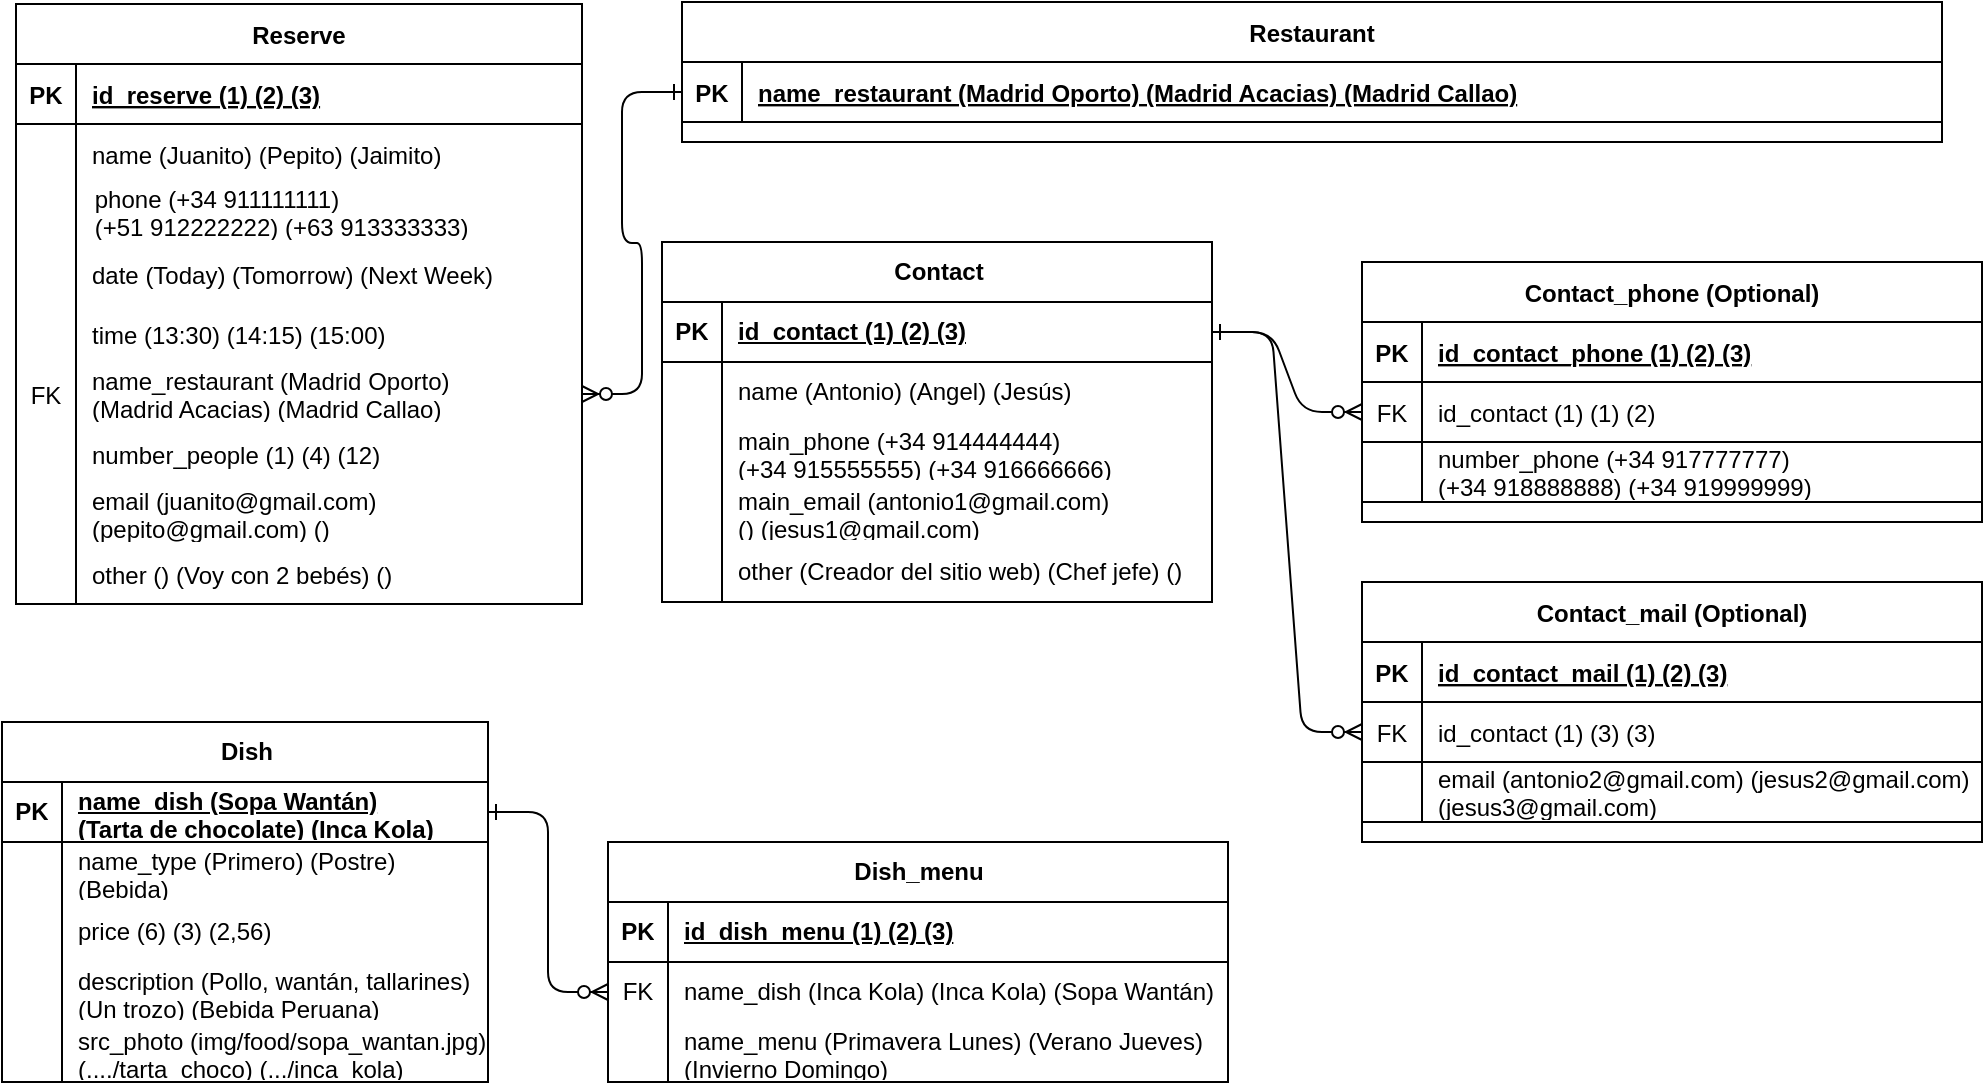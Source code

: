 <mxfile version="21.1.2" type="device">
  <diagram id="R2lEEEUBdFMjLlhIrx00" name="Page-1">
    <mxGraphModel dx="794" dy="492" grid="1" gridSize="10" guides="1" tooltips="1" connect="1" arrows="1" fold="1" page="1" pageScale="1" pageWidth="850" pageHeight="1100" math="0" shadow="0" extFonts="Permanent Marker^https://fonts.googleapis.com/css?family=Permanent+Marker">
      <root>
        <mxCell id="0" />
        <mxCell id="1" parent="0" />
        <mxCell id="C-vyLk0tnHw3VtMMgP7b-2" value="Restaurant" style="shape=table;startSize=30;container=1;collapsible=1;childLayout=tableLayout;fixedRows=1;rowLines=0;fontStyle=1;align=center;resizeLast=1;" parent="1" vertex="1">
          <mxGeometry x="450" y="120" width="630" height="70" as="geometry" />
        </mxCell>
        <mxCell id="C-vyLk0tnHw3VtMMgP7b-3" value="" style="shape=partialRectangle;collapsible=0;dropTarget=0;pointerEvents=0;fillColor=none;points=[[0,0.5],[1,0.5]];portConstraint=eastwest;top=0;left=0;right=0;bottom=1;" parent="C-vyLk0tnHw3VtMMgP7b-2" vertex="1">
          <mxGeometry y="30" width="630" height="30" as="geometry" />
        </mxCell>
        <mxCell id="C-vyLk0tnHw3VtMMgP7b-4" value="PK" style="shape=partialRectangle;overflow=hidden;connectable=0;fillColor=none;top=0;left=0;bottom=0;right=0;fontStyle=1;" parent="C-vyLk0tnHw3VtMMgP7b-3" vertex="1">
          <mxGeometry width="30" height="30" as="geometry">
            <mxRectangle width="30" height="30" as="alternateBounds" />
          </mxGeometry>
        </mxCell>
        <mxCell id="C-vyLk0tnHw3VtMMgP7b-5" value="name_restaurant (Madrid Oporto) (Madrid Acacias) (Madrid Callao)" style="shape=partialRectangle;overflow=hidden;connectable=0;fillColor=none;top=0;left=0;bottom=0;right=0;align=left;spacingLeft=6;fontStyle=5;" parent="C-vyLk0tnHw3VtMMgP7b-3" vertex="1">
          <mxGeometry x="30" width="600" height="30" as="geometry">
            <mxRectangle width="600" height="30" as="alternateBounds" />
          </mxGeometry>
        </mxCell>
        <mxCell id="C-vyLk0tnHw3VtMMgP7b-23" value="Reserve" style="shape=table;startSize=30;container=1;collapsible=1;childLayout=tableLayout;fixedRows=1;rowLines=0;fontStyle=1;align=center;resizeLast=1;" parent="1" vertex="1">
          <mxGeometry x="117" y="121" width="283" height="300" as="geometry">
            <mxRectangle x="120" y="120" width="100" height="30" as="alternateBounds" />
          </mxGeometry>
        </mxCell>
        <mxCell id="C-vyLk0tnHw3VtMMgP7b-24" value="" style="shape=partialRectangle;collapsible=0;dropTarget=0;pointerEvents=0;fillColor=none;points=[[0,0.5],[1,0.5]];portConstraint=eastwest;top=0;left=0;right=0;bottom=1;" parent="C-vyLk0tnHw3VtMMgP7b-23" vertex="1">
          <mxGeometry y="30" width="283" height="30" as="geometry" />
        </mxCell>
        <mxCell id="C-vyLk0tnHw3VtMMgP7b-25" value="PK" style="shape=partialRectangle;overflow=hidden;connectable=0;fillColor=none;top=0;left=0;bottom=0;right=0;fontStyle=1;" parent="C-vyLk0tnHw3VtMMgP7b-24" vertex="1">
          <mxGeometry width="30" height="30" as="geometry">
            <mxRectangle width="30" height="30" as="alternateBounds" />
          </mxGeometry>
        </mxCell>
        <mxCell id="C-vyLk0tnHw3VtMMgP7b-26" value="id_reserve (1) (2) (3)" style="shape=partialRectangle;overflow=hidden;connectable=0;fillColor=none;top=0;left=0;bottom=0;right=0;align=left;spacingLeft=6;fontStyle=5;" parent="C-vyLk0tnHw3VtMMgP7b-24" vertex="1">
          <mxGeometry x="30" width="253" height="30" as="geometry">
            <mxRectangle width="253" height="30" as="alternateBounds" />
          </mxGeometry>
        </mxCell>
        <mxCell id="C-vyLk0tnHw3VtMMgP7b-27" value="" style="shape=partialRectangle;collapsible=0;dropTarget=0;pointerEvents=0;fillColor=none;points=[[0,0.5],[1,0.5]];portConstraint=eastwest;top=0;left=0;right=0;bottom=0;" parent="C-vyLk0tnHw3VtMMgP7b-23" vertex="1">
          <mxGeometry y="60" width="283" height="30" as="geometry" />
        </mxCell>
        <mxCell id="C-vyLk0tnHw3VtMMgP7b-28" value="" style="shape=partialRectangle;overflow=hidden;connectable=0;fillColor=none;top=0;left=0;bottom=0;right=0;" parent="C-vyLk0tnHw3VtMMgP7b-27" vertex="1">
          <mxGeometry width="30" height="30" as="geometry">
            <mxRectangle width="30" height="30" as="alternateBounds" />
          </mxGeometry>
        </mxCell>
        <mxCell id="C-vyLk0tnHw3VtMMgP7b-29" value="name (Juanito) (Pepito) (Jaimito)" style="shape=partialRectangle;overflow=hidden;connectable=0;fillColor=none;top=0;left=0;bottom=0;right=0;align=left;spacingLeft=6;" parent="C-vyLk0tnHw3VtMMgP7b-27" vertex="1">
          <mxGeometry x="30" width="253" height="30" as="geometry">
            <mxRectangle width="253" height="30" as="alternateBounds" />
          </mxGeometry>
        </mxCell>
        <mxCell id="7zgw28ENC4aDNDQbxI-Y-26" style="shape=partialRectangle;collapsible=0;dropTarget=0;pointerEvents=0;fillColor=none;points=[[0,0.5],[1,0.5]];portConstraint=eastwest;top=0;left=0;right=0;bottom=0;" parent="C-vyLk0tnHw3VtMMgP7b-23" vertex="1">
          <mxGeometry y="90" width="283" height="30" as="geometry" />
        </mxCell>
        <mxCell id="7zgw28ENC4aDNDQbxI-Y-27" style="shape=partialRectangle;overflow=hidden;connectable=0;fillColor=none;top=0;left=0;bottom=0;right=0;" parent="7zgw28ENC4aDNDQbxI-Y-26" vertex="1">
          <mxGeometry width="30" height="30" as="geometry">
            <mxRectangle width="30" height="30" as="alternateBounds" />
          </mxGeometry>
        </mxCell>
        <mxCell id="7zgw28ENC4aDNDQbxI-Y-28" style="shape=partialRectangle;overflow=hidden;connectable=0;fillColor=none;top=0;left=0;bottom=0;right=0;align=left;spacingLeft=6;" parent="7zgw28ENC4aDNDQbxI-Y-26" vertex="1">
          <mxGeometry x="30" width="253" height="30" as="geometry">
            <mxRectangle width="253" height="30" as="alternateBounds" />
          </mxGeometry>
        </mxCell>
        <mxCell id="7zgw28ENC4aDNDQbxI-Y-29" style="shape=partialRectangle;collapsible=0;dropTarget=0;pointerEvents=0;fillColor=none;points=[[0,0.5],[1,0.5]];portConstraint=eastwest;top=0;left=0;right=0;bottom=0;" parent="C-vyLk0tnHw3VtMMgP7b-23" vertex="1">
          <mxGeometry y="120" width="283" height="30" as="geometry" />
        </mxCell>
        <mxCell id="7zgw28ENC4aDNDQbxI-Y-30" style="shape=partialRectangle;overflow=hidden;connectable=0;fillColor=none;top=0;left=0;bottom=0;right=0;" parent="7zgw28ENC4aDNDQbxI-Y-29" vertex="1">
          <mxGeometry width="30" height="30" as="geometry">
            <mxRectangle width="30" height="30" as="alternateBounds" />
          </mxGeometry>
        </mxCell>
        <mxCell id="7zgw28ENC4aDNDQbxI-Y-31" value="date (Today) (Tomorrow) (Next Week)" style="shape=partialRectangle;overflow=hidden;connectable=0;fillColor=none;top=0;left=0;bottom=0;right=0;align=left;spacingLeft=6;" parent="7zgw28ENC4aDNDQbxI-Y-29" vertex="1">
          <mxGeometry x="30" width="253" height="30" as="geometry">
            <mxRectangle width="253" height="30" as="alternateBounds" />
          </mxGeometry>
        </mxCell>
        <mxCell id="7zgw28ENC4aDNDQbxI-Y-32" style="shape=partialRectangle;collapsible=0;dropTarget=0;pointerEvents=0;fillColor=none;points=[[0,0.5],[1,0.5]];portConstraint=eastwest;top=0;left=0;right=0;bottom=0;" parent="C-vyLk0tnHw3VtMMgP7b-23" vertex="1">
          <mxGeometry y="150" width="283" height="30" as="geometry" />
        </mxCell>
        <mxCell id="7zgw28ENC4aDNDQbxI-Y-33" style="shape=partialRectangle;overflow=hidden;connectable=0;fillColor=none;top=0;left=0;bottom=0;right=0;" parent="7zgw28ENC4aDNDQbxI-Y-32" vertex="1">
          <mxGeometry width="30" height="30" as="geometry">
            <mxRectangle width="30" height="30" as="alternateBounds" />
          </mxGeometry>
        </mxCell>
        <mxCell id="7zgw28ENC4aDNDQbxI-Y-34" value="time (13:30) (14:15) (15:00) " style="shape=partialRectangle;overflow=hidden;connectable=0;fillColor=none;top=0;left=0;bottom=0;right=0;align=left;spacingLeft=6;" parent="7zgw28ENC4aDNDQbxI-Y-32" vertex="1">
          <mxGeometry x="30" width="253" height="30" as="geometry">
            <mxRectangle width="253" height="30" as="alternateBounds" />
          </mxGeometry>
        </mxCell>
        <mxCell id="7zgw28ENC4aDNDQbxI-Y-35" style="shape=partialRectangle;collapsible=0;dropTarget=0;pointerEvents=0;fillColor=none;points=[[0,0.5],[1,0.5]];portConstraint=eastwest;top=0;left=0;right=0;bottom=0;" parent="C-vyLk0tnHw3VtMMgP7b-23" vertex="1">
          <mxGeometry y="180" width="283" height="30" as="geometry" />
        </mxCell>
        <mxCell id="7zgw28ENC4aDNDQbxI-Y-36" value="FK" style="shape=partialRectangle;overflow=hidden;connectable=0;fillColor=none;top=0;left=0;bottom=0;right=0;" parent="7zgw28ENC4aDNDQbxI-Y-35" vertex="1">
          <mxGeometry width="30" height="30" as="geometry">
            <mxRectangle width="30" height="30" as="alternateBounds" />
          </mxGeometry>
        </mxCell>
        <mxCell id="7zgw28ENC4aDNDQbxI-Y-37" value="name_restaurant (Madrid Oporto)&#xa;(Madrid Acacias) (Madrid Callao)" style="shape=partialRectangle;overflow=hidden;connectable=0;fillColor=none;top=0;left=0;bottom=0;right=0;align=left;spacingLeft=6;" parent="7zgw28ENC4aDNDQbxI-Y-35" vertex="1">
          <mxGeometry x="30" width="253" height="30" as="geometry">
            <mxRectangle width="253" height="30" as="alternateBounds" />
          </mxGeometry>
        </mxCell>
        <mxCell id="7zgw28ENC4aDNDQbxI-Y-60" style="shape=partialRectangle;collapsible=0;dropTarget=0;pointerEvents=0;fillColor=none;points=[[0,0.5],[1,0.5]];portConstraint=eastwest;top=0;left=0;right=0;bottom=0;" parent="C-vyLk0tnHw3VtMMgP7b-23" vertex="1">
          <mxGeometry y="210" width="283" height="30" as="geometry" />
        </mxCell>
        <mxCell id="7zgw28ENC4aDNDQbxI-Y-61" style="shape=partialRectangle;overflow=hidden;connectable=0;fillColor=none;top=0;left=0;bottom=0;right=0;" parent="7zgw28ENC4aDNDQbxI-Y-60" vertex="1">
          <mxGeometry width="30" height="30" as="geometry">
            <mxRectangle width="30" height="30" as="alternateBounds" />
          </mxGeometry>
        </mxCell>
        <mxCell id="7zgw28ENC4aDNDQbxI-Y-62" value="number_people (1) (4) (12)" style="shape=partialRectangle;overflow=hidden;connectable=0;fillColor=none;top=0;left=0;bottom=0;right=0;align=left;spacingLeft=6;" parent="7zgw28ENC4aDNDQbxI-Y-60" vertex="1">
          <mxGeometry x="30" width="253" height="30" as="geometry">
            <mxRectangle width="253" height="30" as="alternateBounds" />
          </mxGeometry>
        </mxCell>
        <mxCell id="p3CzTbBuklU4de4eUXxP-23" style="shape=partialRectangle;collapsible=0;dropTarget=0;pointerEvents=0;fillColor=none;points=[[0,0.5],[1,0.5]];portConstraint=eastwest;top=0;left=0;right=0;bottom=0;" parent="C-vyLk0tnHw3VtMMgP7b-23" vertex="1">
          <mxGeometry y="240" width="283" height="30" as="geometry" />
        </mxCell>
        <mxCell id="p3CzTbBuklU4de4eUXxP-24" style="shape=partialRectangle;overflow=hidden;connectable=0;fillColor=none;top=0;left=0;bottom=0;right=0;" parent="p3CzTbBuklU4de4eUXxP-23" vertex="1">
          <mxGeometry width="30" height="30" as="geometry">
            <mxRectangle width="30" height="30" as="alternateBounds" />
          </mxGeometry>
        </mxCell>
        <mxCell id="p3CzTbBuklU4de4eUXxP-25" value="email (juanito@gmail.com) &#xa;(pepito@gmail.com) ()" style="shape=partialRectangle;overflow=hidden;connectable=0;fillColor=none;top=0;left=0;bottom=0;right=0;align=left;spacingLeft=6;" parent="p3CzTbBuklU4de4eUXxP-23" vertex="1">
          <mxGeometry x="30" width="253" height="30" as="geometry">
            <mxRectangle width="253" height="30" as="alternateBounds" />
          </mxGeometry>
        </mxCell>
        <mxCell id="p3CzTbBuklU4de4eUXxP-26" style="shape=partialRectangle;collapsible=0;dropTarget=0;pointerEvents=0;fillColor=none;points=[[0,0.5],[1,0.5]];portConstraint=eastwest;top=0;left=0;right=0;bottom=0;" parent="C-vyLk0tnHw3VtMMgP7b-23" vertex="1">
          <mxGeometry y="270" width="283" height="30" as="geometry" />
        </mxCell>
        <mxCell id="p3CzTbBuklU4de4eUXxP-27" style="shape=partialRectangle;overflow=hidden;connectable=0;fillColor=none;top=0;left=0;bottom=0;right=0;" parent="p3CzTbBuklU4de4eUXxP-26" vertex="1">
          <mxGeometry width="30" height="30" as="geometry">
            <mxRectangle width="30" height="30" as="alternateBounds" />
          </mxGeometry>
        </mxCell>
        <mxCell id="p3CzTbBuklU4de4eUXxP-28" value="other () (Voy con 2 bebés) ()" style="shape=partialRectangle;overflow=hidden;connectable=0;fillColor=none;top=0;left=0;bottom=0;right=0;align=left;spacingLeft=6;" parent="p3CzTbBuklU4de4eUXxP-26" vertex="1">
          <mxGeometry x="30" width="253" height="30" as="geometry">
            <mxRectangle width="253" height="30" as="alternateBounds" />
          </mxGeometry>
        </mxCell>
        <mxCell id="7zgw28ENC4aDNDQbxI-Y-10" value="" style="shape=partialRectangle;collapsible=0;dropTarget=0;pointerEvents=0;fillColor=none;points=[[0,0.5],[1,0.5]];portConstraint=eastwest;top=0;left=0;right=0;bottom=0;" parent="1" vertex="1">
          <mxGeometry x="118" y="210" width="282" height="30" as="geometry" />
        </mxCell>
        <mxCell id="7zgw28ENC4aDNDQbxI-Y-11" value="" style="shape=partialRectangle;overflow=hidden;connectable=0;fillColor=none;top=0;left=0;bottom=0;right=0;" parent="7zgw28ENC4aDNDQbxI-Y-10" vertex="1">
          <mxGeometry width="32.538" height="30" as="geometry" />
        </mxCell>
        <mxCell id="7zgw28ENC4aDNDQbxI-Y-12" value="phone (+34 911111111) &#xa;(+51 912222222) (+63 913333333)" style="shape=partialRectangle;overflow=hidden;connectable=0;fillColor=none;top=0;left=0;bottom=0;right=0;align=left;spacingLeft=6;" parent="7zgw28ENC4aDNDQbxI-Y-10" vertex="1">
          <mxGeometry x="30.369" width="249.462" height="30" as="geometry" />
        </mxCell>
        <mxCell id="C-vyLk0tnHw3VtMMgP7b-1" value="" style="edgeStyle=entityRelationEdgeStyle;endArrow=ERzeroToMany;startArrow=ERone;endFill=1;startFill=0;exitX=0;exitY=0.5;exitDx=0;exitDy=0;" parent="1" source="C-vyLk0tnHw3VtMMgP7b-3" target="7zgw28ENC4aDNDQbxI-Y-35" edge="1">
          <mxGeometry width="100" height="100" relative="1" as="geometry">
            <mxPoint x="340" y="720" as="sourcePoint" />
            <mxPoint x="440" y="620" as="targetPoint" />
          </mxGeometry>
        </mxCell>
        <mxCell id="p3CzTbBuklU4de4eUXxP-29" value="Dish" style="shape=table;startSize=30;container=1;collapsible=1;childLayout=tableLayout;fixedRows=1;rowLines=0;fontStyle=1;align=center;resizeLast=1;html=1;" parent="1" vertex="1">
          <mxGeometry x="110" y="480" width="243" height="180" as="geometry" />
        </mxCell>
        <mxCell id="p3CzTbBuklU4de4eUXxP-30" value="" style="shape=tableRow;horizontal=0;startSize=0;swimlaneHead=0;swimlaneBody=0;fillColor=none;collapsible=0;dropTarget=0;points=[[0,0.5],[1,0.5]];portConstraint=eastwest;top=0;left=0;right=0;bottom=1;" parent="p3CzTbBuklU4de4eUXxP-29" vertex="1">
          <mxGeometry y="30" width="243" height="30" as="geometry" />
        </mxCell>
        <mxCell id="p3CzTbBuklU4de4eUXxP-31" value="PK" style="shape=partialRectangle;connectable=0;fillColor=none;top=0;left=0;bottom=0;right=0;fontStyle=1;overflow=hidden;whiteSpace=wrap;html=1;" parent="p3CzTbBuklU4de4eUXxP-30" vertex="1">
          <mxGeometry width="30" height="30" as="geometry">
            <mxRectangle width="30" height="30" as="alternateBounds" />
          </mxGeometry>
        </mxCell>
        <mxCell id="p3CzTbBuklU4de4eUXxP-32" value="name_dish (Sopa Wantán) &lt;br&gt;(Tarta de chocolate) (Inca Kola)" style="shape=partialRectangle;connectable=0;fillColor=none;top=0;left=0;bottom=0;right=0;align=left;spacingLeft=6;fontStyle=5;overflow=hidden;whiteSpace=wrap;html=1;" parent="p3CzTbBuklU4de4eUXxP-30" vertex="1">
          <mxGeometry x="30" width="213" height="30" as="geometry">
            <mxRectangle width="213" height="30" as="alternateBounds" />
          </mxGeometry>
        </mxCell>
        <mxCell id="p3CzTbBuklU4de4eUXxP-33" value="" style="shape=tableRow;horizontal=0;startSize=0;swimlaneHead=0;swimlaneBody=0;fillColor=none;collapsible=0;dropTarget=0;points=[[0,0.5],[1,0.5]];portConstraint=eastwest;top=0;left=0;right=0;bottom=0;" parent="p3CzTbBuklU4de4eUXxP-29" vertex="1">
          <mxGeometry y="60" width="243" height="30" as="geometry" />
        </mxCell>
        <mxCell id="p3CzTbBuklU4de4eUXxP-34" value="" style="shape=partialRectangle;connectable=0;fillColor=none;top=0;left=0;bottom=0;right=0;editable=1;overflow=hidden;whiteSpace=wrap;html=1;" parent="p3CzTbBuklU4de4eUXxP-33" vertex="1">
          <mxGeometry width="30" height="30" as="geometry">
            <mxRectangle width="30" height="30" as="alternateBounds" />
          </mxGeometry>
        </mxCell>
        <mxCell id="p3CzTbBuklU4de4eUXxP-35" value="name_type (Primero) (Postre) (Bebida)" style="shape=partialRectangle;connectable=0;fillColor=none;top=0;left=0;bottom=0;right=0;align=left;spacingLeft=6;overflow=hidden;whiteSpace=wrap;html=1;" parent="p3CzTbBuklU4de4eUXxP-33" vertex="1">
          <mxGeometry x="30" width="213" height="30" as="geometry">
            <mxRectangle width="213" height="30" as="alternateBounds" />
          </mxGeometry>
        </mxCell>
        <mxCell id="p3CzTbBuklU4de4eUXxP-36" value="" style="shape=tableRow;horizontal=0;startSize=0;swimlaneHead=0;swimlaneBody=0;fillColor=none;collapsible=0;dropTarget=0;points=[[0,0.5],[1,0.5]];portConstraint=eastwest;top=0;left=0;right=0;bottom=0;" parent="p3CzTbBuklU4de4eUXxP-29" vertex="1">
          <mxGeometry y="90" width="243" height="30" as="geometry" />
        </mxCell>
        <mxCell id="p3CzTbBuklU4de4eUXxP-37" value="" style="shape=partialRectangle;connectable=0;fillColor=none;top=0;left=0;bottom=0;right=0;editable=1;overflow=hidden;whiteSpace=wrap;html=1;" parent="p3CzTbBuklU4de4eUXxP-36" vertex="1">
          <mxGeometry width="30" height="30" as="geometry">
            <mxRectangle width="30" height="30" as="alternateBounds" />
          </mxGeometry>
        </mxCell>
        <mxCell id="p3CzTbBuklU4de4eUXxP-38" value="price (6) (3) (2,56)" style="shape=partialRectangle;connectable=0;fillColor=none;top=0;left=0;bottom=0;right=0;align=left;spacingLeft=6;overflow=hidden;whiteSpace=wrap;html=1;" parent="p3CzTbBuklU4de4eUXxP-36" vertex="1">
          <mxGeometry x="30" width="213" height="30" as="geometry">
            <mxRectangle width="213" height="30" as="alternateBounds" />
          </mxGeometry>
        </mxCell>
        <mxCell id="p3CzTbBuklU4de4eUXxP-63" style="shape=tableRow;horizontal=0;startSize=0;swimlaneHead=0;swimlaneBody=0;fillColor=none;collapsible=0;dropTarget=0;points=[[0,0.5],[1,0.5]];portConstraint=eastwest;top=0;left=0;right=0;bottom=0;" parent="p3CzTbBuklU4de4eUXxP-29" vertex="1">
          <mxGeometry y="120" width="243" height="30" as="geometry" />
        </mxCell>
        <mxCell id="p3CzTbBuklU4de4eUXxP-64" style="shape=partialRectangle;connectable=0;fillColor=none;top=0;left=0;bottom=0;right=0;editable=1;overflow=hidden;whiteSpace=wrap;html=1;" parent="p3CzTbBuklU4de4eUXxP-63" vertex="1">
          <mxGeometry width="30" height="30" as="geometry">
            <mxRectangle width="30" height="30" as="alternateBounds" />
          </mxGeometry>
        </mxCell>
        <mxCell id="p3CzTbBuklU4de4eUXxP-65" value="description (Pollo, wantán, tallarines)&lt;br&gt;(Un trozo) (Bebida Peruana)&lt;br&gt;)" style="shape=partialRectangle;connectable=0;fillColor=none;top=0;left=0;bottom=0;right=0;align=left;spacingLeft=6;overflow=hidden;whiteSpace=wrap;html=1;" parent="p3CzTbBuklU4de4eUXxP-63" vertex="1">
          <mxGeometry x="30" width="213" height="30" as="geometry">
            <mxRectangle width="213" height="30" as="alternateBounds" />
          </mxGeometry>
        </mxCell>
        <mxCell id="p3CzTbBuklU4de4eUXxP-66" style="shape=tableRow;horizontal=0;startSize=0;swimlaneHead=0;swimlaneBody=0;fillColor=none;collapsible=0;dropTarget=0;points=[[0,0.5],[1,0.5]];portConstraint=eastwest;top=0;left=0;right=0;bottom=0;" parent="p3CzTbBuklU4de4eUXxP-29" vertex="1">
          <mxGeometry y="150" width="243" height="30" as="geometry" />
        </mxCell>
        <mxCell id="p3CzTbBuklU4de4eUXxP-67" style="shape=partialRectangle;connectable=0;fillColor=none;top=0;left=0;bottom=0;right=0;editable=1;overflow=hidden;whiteSpace=wrap;html=1;" parent="p3CzTbBuklU4de4eUXxP-66" vertex="1">
          <mxGeometry width="30" height="30" as="geometry">
            <mxRectangle width="30" height="30" as="alternateBounds" />
          </mxGeometry>
        </mxCell>
        <mxCell id="p3CzTbBuklU4de4eUXxP-68" value="src_photo (img/food/sopa_wantan.jpg)&lt;br&gt;(..../tarta_choco) (.../inca_kola)" style="shape=partialRectangle;connectable=0;fillColor=none;top=0;left=0;bottom=0;right=0;align=left;spacingLeft=6;overflow=hidden;whiteSpace=wrap;html=1;" parent="p3CzTbBuklU4de4eUXxP-66" vertex="1">
          <mxGeometry x="30" width="213" height="30" as="geometry">
            <mxRectangle width="213" height="30" as="alternateBounds" />
          </mxGeometry>
        </mxCell>
        <mxCell id="p3CzTbBuklU4de4eUXxP-47" value="Contact" style="shape=table;startSize=30;container=1;collapsible=1;childLayout=tableLayout;fixedRows=1;rowLines=0;fontStyle=1;align=center;resizeLast=1;html=1;" parent="1" vertex="1">
          <mxGeometry x="440" y="240" width="275" height="180" as="geometry" />
        </mxCell>
        <mxCell id="p3CzTbBuklU4de4eUXxP-48" value="" style="shape=tableRow;horizontal=0;startSize=0;swimlaneHead=0;swimlaneBody=0;fillColor=none;collapsible=0;dropTarget=0;points=[[0,0.5],[1,0.5]];portConstraint=eastwest;top=0;left=0;right=0;bottom=1;" parent="p3CzTbBuklU4de4eUXxP-47" vertex="1">
          <mxGeometry y="30" width="275" height="30" as="geometry" />
        </mxCell>
        <mxCell id="p3CzTbBuklU4de4eUXxP-49" value="PK" style="shape=partialRectangle;connectable=0;fillColor=none;top=0;left=0;bottom=0;right=0;fontStyle=1;overflow=hidden;whiteSpace=wrap;html=1;" parent="p3CzTbBuklU4de4eUXxP-48" vertex="1">
          <mxGeometry width="30" height="30" as="geometry">
            <mxRectangle width="30" height="30" as="alternateBounds" />
          </mxGeometry>
        </mxCell>
        <mxCell id="p3CzTbBuklU4de4eUXxP-50" value="id_contact (1) (2) (3)" style="shape=partialRectangle;connectable=0;fillColor=none;top=0;left=0;bottom=0;right=0;align=left;spacingLeft=6;fontStyle=5;overflow=hidden;whiteSpace=wrap;html=1;" parent="p3CzTbBuklU4de4eUXxP-48" vertex="1">
          <mxGeometry x="30" width="245" height="30" as="geometry">
            <mxRectangle width="245" height="30" as="alternateBounds" />
          </mxGeometry>
        </mxCell>
        <mxCell id="p3CzTbBuklU4de4eUXxP-51" value="" style="shape=tableRow;horizontal=0;startSize=0;swimlaneHead=0;swimlaneBody=0;fillColor=none;collapsible=0;dropTarget=0;points=[[0,0.5],[1,0.5]];portConstraint=eastwest;top=0;left=0;right=0;bottom=0;" parent="p3CzTbBuklU4de4eUXxP-47" vertex="1">
          <mxGeometry y="60" width="275" height="30" as="geometry" />
        </mxCell>
        <mxCell id="p3CzTbBuklU4de4eUXxP-52" value="" style="shape=partialRectangle;connectable=0;fillColor=none;top=0;left=0;bottom=0;right=0;editable=1;overflow=hidden;whiteSpace=wrap;html=1;" parent="p3CzTbBuklU4de4eUXxP-51" vertex="1">
          <mxGeometry width="30" height="30" as="geometry">
            <mxRectangle width="30" height="30" as="alternateBounds" />
          </mxGeometry>
        </mxCell>
        <mxCell id="p3CzTbBuklU4de4eUXxP-53" value="name (Antonio) (Angel) (Jesús)" style="shape=partialRectangle;connectable=0;fillColor=none;top=0;left=0;bottom=0;right=0;align=left;spacingLeft=6;overflow=hidden;whiteSpace=wrap;html=1;" parent="p3CzTbBuklU4de4eUXxP-51" vertex="1">
          <mxGeometry x="30" width="245" height="30" as="geometry">
            <mxRectangle width="245" height="30" as="alternateBounds" />
          </mxGeometry>
        </mxCell>
        <mxCell id="p3CzTbBuklU4de4eUXxP-54" value="" style="shape=tableRow;horizontal=0;startSize=0;swimlaneHead=0;swimlaneBody=0;fillColor=none;collapsible=0;dropTarget=0;points=[[0,0.5],[1,0.5]];portConstraint=eastwest;top=0;left=0;right=0;bottom=0;" parent="p3CzTbBuklU4de4eUXxP-47" vertex="1">
          <mxGeometry y="90" width="275" height="30" as="geometry" />
        </mxCell>
        <mxCell id="p3CzTbBuklU4de4eUXxP-55" value="" style="shape=partialRectangle;connectable=0;fillColor=none;top=0;left=0;bottom=0;right=0;editable=1;overflow=hidden;whiteSpace=wrap;html=1;" parent="p3CzTbBuklU4de4eUXxP-54" vertex="1">
          <mxGeometry width="30" height="30" as="geometry">
            <mxRectangle width="30" height="30" as="alternateBounds" />
          </mxGeometry>
        </mxCell>
        <mxCell id="p3CzTbBuklU4de4eUXxP-56" value="main_phone (+34 914444444)&lt;br&gt;(+34 915555555) (+34 916666666)" style="shape=partialRectangle;connectable=0;fillColor=none;top=0;left=0;bottom=0;right=0;align=left;spacingLeft=6;overflow=hidden;whiteSpace=wrap;html=1;" parent="p3CzTbBuklU4de4eUXxP-54" vertex="1">
          <mxGeometry x="30" width="245" height="30" as="geometry">
            <mxRectangle width="245" height="30" as="alternateBounds" />
          </mxGeometry>
        </mxCell>
        <mxCell id="p3CzTbBuklU4de4eUXxP-57" style="shape=tableRow;horizontal=0;startSize=0;swimlaneHead=0;swimlaneBody=0;fillColor=none;collapsible=0;dropTarget=0;points=[[0,0.5],[1,0.5]];portConstraint=eastwest;top=0;left=0;right=0;bottom=0;" parent="p3CzTbBuklU4de4eUXxP-47" vertex="1">
          <mxGeometry y="120" width="275" height="30" as="geometry" />
        </mxCell>
        <mxCell id="p3CzTbBuklU4de4eUXxP-58" style="shape=partialRectangle;connectable=0;fillColor=none;top=0;left=0;bottom=0;right=0;editable=1;overflow=hidden;whiteSpace=wrap;html=1;" parent="p3CzTbBuklU4de4eUXxP-57" vertex="1">
          <mxGeometry width="30" height="30" as="geometry">
            <mxRectangle width="30" height="30" as="alternateBounds" />
          </mxGeometry>
        </mxCell>
        <mxCell id="p3CzTbBuklU4de4eUXxP-59" value="main_email (antonio1@gmail.com)&lt;br&gt;() (jesus1@gmail.com)" style="shape=partialRectangle;connectable=0;fillColor=none;top=0;left=0;bottom=0;right=0;align=left;spacingLeft=6;overflow=hidden;whiteSpace=wrap;html=1;" parent="p3CzTbBuklU4de4eUXxP-57" vertex="1">
          <mxGeometry x="30" width="245" height="30" as="geometry">
            <mxRectangle width="245" height="30" as="alternateBounds" />
          </mxGeometry>
        </mxCell>
        <mxCell id="p3CzTbBuklU4de4eUXxP-60" style="shape=tableRow;horizontal=0;startSize=0;swimlaneHead=0;swimlaneBody=0;fillColor=none;collapsible=0;dropTarget=0;points=[[0,0.5],[1,0.5]];portConstraint=eastwest;top=0;left=0;right=0;bottom=0;" parent="p3CzTbBuklU4de4eUXxP-47" vertex="1">
          <mxGeometry y="150" width="275" height="30" as="geometry" />
        </mxCell>
        <mxCell id="p3CzTbBuklU4de4eUXxP-61" style="shape=partialRectangle;connectable=0;fillColor=none;top=0;left=0;bottom=0;right=0;editable=1;overflow=hidden;whiteSpace=wrap;html=1;" parent="p3CzTbBuklU4de4eUXxP-60" vertex="1">
          <mxGeometry width="30" height="30" as="geometry">
            <mxRectangle width="30" height="30" as="alternateBounds" />
          </mxGeometry>
        </mxCell>
        <mxCell id="p3CzTbBuklU4de4eUXxP-62" value="other (Creador del sitio web) (Chef jefe) ()" style="shape=partialRectangle;connectable=0;fillColor=none;top=0;left=0;bottom=0;right=0;align=left;spacingLeft=6;overflow=hidden;whiteSpace=wrap;html=1;" parent="p3CzTbBuklU4de4eUXxP-60" vertex="1">
          <mxGeometry x="30" width="245" height="30" as="geometry">
            <mxRectangle width="245" height="30" as="alternateBounds" />
          </mxGeometry>
        </mxCell>
        <mxCell id="pUlzzDQUgVIpf3GcDSKe-24" value="Dish_menu" style="shape=table;startSize=30;container=1;collapsible=1;childLayout=tableLayout;fixedRows=1;rowLines=0;fontStyle=1;align=center;resizeLast=1;html=1;" parent="1" vertex="1">
          <mxGeometry x="413" y="540" width="310" height="120" as="geometry" />
        </mxCell>
        <mxCell id="pUlzzDQUgVIpf3GcDSKe-25" value="" style="shape=tableRow;horizontal=0;startSize=0;swimlaneHead=0;swimlaneBody=0;fillColor=none;collapsible=0;dropTarget=0;points=[[0,0.5],[1,0.5]];portConstraint=eastwest;top=0;left=0;right=0;bottom=1;" parent="pUlzzDQUgVIpf3GcDSKe-24" vertex="1">
          <mxGeometry y="30" width="310" height="30" as="geometry" />
        </mxCell>
        <mxCell id="pUlzzDQUgVIpf3GcDSKe-26" value="PK" style="shape=partialRectangle;connectable=0;fillColor=none;top=0;left=0;bottom=0;right=0;fontStyle=1;overflow=hidden;whiteSpace=wrap;html=1;" parent="pUlzzDQUgVIpf3GcDSKe-25" vertex="1">
          <mxGeometry width="30" height="30" as="geometry">
            <mxRectangle width="30" height="30" as="alternateBounds" />
          </mxGeometry>
        </mxCell>
        <mxCell id="pUlzzDQUgVIpf3GcDSKe-27" value="id_dish_menu (1) (2) (3)" style="shape=partialRectangle;connectable=0;fillColor=none;top=0;left=0;bottom=0;right=0;align=left;spacingLeft=6;fontStyle=5;overflow=hidden;whiteSpace=wrap;html=1;" parent="pUlzzDQUgVIpf3GcDSKe-25" vertex="1">
          <mxGeometry x="30" width="280" height="30" as="geometry">
            <mxRectangle width="280" height="30" as="alternateBounds" />
          </mxGeometry>
        </mxCell>
        <mxCell id="pUlzzDQUgVIpf3GcDSKe-28" value="" style="shape=tableRow;horizontal=0;startSize=0;swimlaneHead=0;swimlaneBody=0;fillColor=none;collapsible=0;dropTarget=0;points=[[0,0.5],[1,0.5]];portConstraint=eastwest;top=0;left=0;right=0;bottom=0;" parent="pUlzzDQUgVIpf3GcDSKe-24" vertex="1">
          <mxGeometry y="60" width="310" height="30" as="geometry" />
        </mxCell>
        <mxCell id="pUlzzDQUgVIpf3GcDSKe-29" value="FK" style="shape=partialRectangle;connectable=0;fillColor=none;top=0;left=0;bottom=0;right=0;editable=1;overflow=hidden;whiteSpace=wrap;html=1;" parent="pUlzzDQUgVIpf3GcDSKe-28" vertex="1">
          <mxGeometry width="30" height="30" as="geometry">
            <mxRectangle width="30" height="30" as="alternateBounds" />
          </mxGeometry>
        </mxCell>
        <mxCell id="pUlzzDQUgVIpf3GcDSKe-30" value="name_dish (Inca Kola) (Inca Kola) (Sopa Wantán)" style="shape=partialRectangle;connectable=0;fillColor=none;top=0;left=0;bottom=0;right=0;align=left;spacingLeft=6;overflow=hidden;whiteSpace=wrap;html=1;" parent="pUlzzDQUgVIpf3GcDSKe-28" vertex="1">
          <mxGeometry x="30" width="280" height="30" as="geometry">
            <mxRectangle width="280" height="30" as="alternateBounds" />
          </mxGeometry>
        </mxCell>
        <mxCell id="pUlzzDQUgVIpf3GcDSKe-31" style="shape=tableRow;horizontal=0;startSize=0;swimlaneHead=0;swimlaneBody=0;fillColor=none;collapsible=0;dropTarget=0;points=[[0,0.5],[1,0.5]];portConstraint=eastwest;top=0;left=0;right=0;bottom=0;" parent="pUlzzDQUgVIpf3GcDSKe-24" vertex="1">
          <mxGeometry y="90" width="310" height="30" as="geometry" />
        </mxCell>
        <mxCell id="pUlzzDQUgVIpf3GcDSKe-32" value="" style="shape=partialRectangle;connectable=0;fillColor=none;top=0;left=0;bottom=0;right=0;editable=1;overflow=hidden;whiteSpace=wrap;html=1;" parent="pUlzzDQUgVIpf3GcDSKe-31" vertex="1">
          <mxGeometry width="30" height="30" as="geometry">
            <mxRectangle width="30" height="30" as="alternateBounds" />
          </mxGeometry>
        </mxCell>
        <mxCell id="pUlzzDQUgVIpf3GcDSKe-33" value="name_menu (Primavera Lunes) (Verano Jueves)&amp;nbsp;&lt;br&gt;(Invierno Domingo)" style="shape=partialRectangle;connectable=0;fillColor=none;top=0;left=0;bottom=0;right=0;align=left;spacingLeft=6;overflow=hidden;whiteSpace=wrap;html=1;" parent="pUlzzDQUgVIpf3GcDSKe-31" vertex="1">
          <mxGeometry x="30" width="280" height="30" as="geometry">
            <mxRectangle width="280" height="30" as="alternateBounds" />
          </mxGeometry>
        </mxCell>
        <mxCell id="pUlzzDQUgVIpf3GcDSKe-34" value="" style="edgeStyle=entityRelationEdgeStyle;endArrow=ERzeroToMany;startArrow=ERone;endFill=1;startFill=0;exitX=1;exitY=0.5;exitDx=0;exitDy=0;entryX=0;entryY=0.5;entryDx=0;entryDy=0;" parent="1" source="p3CzTbBuklU4de4eUXxP-30" target="pUlzzDQUgVIpf3GcDSKe-28" edge="1">
          <mxGeometry width="100" height="100" relative="1" as="geometry">
            <mxPoint x="250" y="750" as="sourcePoint" />
            <mxPoint x="190" y="750" as="targetPoint" />
          </mxGeometry>
        </mxCell>
        <mxCell id="EdvxfGF353glu_bLHWHx-34" value="Contact_phone (Optional)" style="shape=table;startSize=30;container=1;collapsible=1;childLayout=tableLayout;fixedRows=1;rowLines=0;fontStyle=1;align=center;resizeLast=1;" parent="1" vertex="1">
          <mxGeometry x="790" y="250" width="310" height="130" as="geometry" />
        </mxCell>
        <mxCell id="EdvxfGF353glu_bLHWHx-35" value="" style="shape=partialRectangle;collapsible=0;dropTarget=0;pointerEvents=0;fillColor=none;points=[[0,0.5],[1,0.5]];portConstraint=eastwest;top=0;left=0;right=0;bottom=1;" parent="EdvxfGF353glu_bLHWHx-34" vertex="1">
          <mxGeometry y="30" width="310" height="30" as="geometry" />
        </mxCell>
        <mxCell id="EdvxfGF353glu_bLHWHx-36" value="PK" style="shape=partialRectangle;overflow=hidden;connectable=0;fillColor=none;top=0;left=0;bottom=0;right=0;fontStyle=1;" parent="EdvxfGF353glu_bLHWHx-35" vertex="1">
          <mxGeometry width="30" height="30" as="geometry">
            <mxRectangle width="30" height="30" as="alternateBounds" />
          </mxGeometry>
        </mxCell>
        <mxCell id="EdvxfGF353glu_bLHWHx-37" value="id_contact_phone (1) (2) (3)" style="shape=partialRectangle;overflow=hidden;connectable=0;fillColor=none;top=0;left=0;bottom=0;right=0;align=left;spacingLeft=6;fontStyle=5;" parent="EdvxfGF353glu_bLHWHx-35" vertex="1">
          <mxGeometry x="30" width="280" height="30" as="geometry">
            <mxRectangle width="280" height="30" as="alternateBounds" />
          </mxGeometry>
        </mxCell>
        <mxCell id="EdvxfGF353glu_bLHWHx-38" style="shape=partialRectangle;collapsible=0;dropTarget=0;pointerEvents=0;fillColor=none;points=[[0,0.5],[1,0.5]];portConstraint=eastwest;top=0;left=0;right=0;bottom=1;" parent="EdvxfGF353glu_bLHWHx-34" vertex="1">
          <mxGeometry y="60" width="310" height="30" as="geometry" />
        </mxCell>
        <mxCell id="EdvxfGF353glu_bLHWHx-39" value="FK" style="shape=partialRectangle;overflow=hidden;connectable=0;fillColor=none;top=0;left=0;bottom=0;right=0;fontStyle=0;" parent="EdvxfGF353glu_bLHWHx-38" vertex="1">
          <mxGeometry width="30" height="30" as="geometry">
            <mxRectangle width="30" height="30" as="alternateBounds" />
          </mxGeometry>
        </mxCell>
        <mxCell id="EdvxfGF353glu_bLHWHx-40" value="id_contact (1) (1) (2)" style="shape=partialRectangle;overflow=hidden;connectable=0;fillColor=none;top=0;left=0;bottom=0;right=0;align=left;spacingLeft=6;fontStyle=0;" parent="EdvxfGF353glu_bLHWHx-38" vertex="1">
          <mxGeometry x="30" width="280" height="30" as="geometry">
            <mxRectangle width="280" height="30" as="alternateBounds" />
          </mxGeometry>
        </mxCell>
        <mxCell id="EdvxfGF353glu_bLHWHx-41" style="shape=partialRectangle;collapsible=0;dropTarget=0;pointerEvents=0;fillColor=none;points=[[0,0.5],[1,0.5]];portConstraint=eastwest;top=0;left=0;right=0;bottom=1;" parent="EdvxfGF353glu_bLHWHx-34" vertex="1">
          <mxGeometry y="90" width="310" height="30" as="geometry" />
        </mxCell>
        <mxCell id="EdvxfGF353glu_bLHWHx-42" value="" style="shape=partialRectangle;overflow=hidden;connectable=0;fillColor=none;top=0;left=0;bottom=0;right=0;fontStyle=0;" parent="EdvxfGF353glu_bLHWHx-41" vertex="1">
          <mxGeometry width="30" height="30" as="geometry">
            <mxRectangle width="30" height="30" as="alternateBounds" />
          </mxGeometry>
        </mxCell>
        <mxCell id="EdvxfGF353glu_bLHWHx-43" value="number_phone (+34 917777777) &#xa;(+34 918888888) (+34 919999999)" style="shape=partialRectangle;overflow=hidden;connectable=0;fillColor=none;top=0;left=0;bottom=0;right=0;align=left;spacingLeft=6;fontStyle=0;" parent="EdvxfGF353glu_bLHWHx-41" vertex="1">
          <mxGeometry x="30" width="280" height="30" as="geometry">
            <mxRectangle width="280" height="30" as="alternateBounds" />
          </mxGeometry>
        </mxCell>
        <mxCell id="EdvxfGF353glu_bLHWHx-44" value="Contact_mail (Optional)" style="shape=table;startSize=30;container=1;collapsible=1;childLayout=tableLayout;fixedRows=1;rowLines=0;fontStyle=1;align=center;resizeLast=1;" parent="1" vertex="1">
          <mxGeometry x="790" y="410" width="310" height="130" as="geometry" />
        </mxCell>
        <mxCell id="EdvxfGF353glu_bLHWHx-45" value="" style="shape=partialRectangle;collapsible=0;dropTarget=0;pointerEvents=0;fillColor=none;points=[[0,0.5],[1,0.5]];portConstraint=eastwest;top=0;left=0;right=0;bottom=1;" parent="EdvxfGF353glu_bLHWHx-44" vertex="1">
          <mxGeometry y="30" width="310" height="30" as="geometry" />
        </mxCell>
        <mxCell id="EdvxfGF353glu_bLHWHx-46" value="PK" style="shape=partialRectangle;overflow=hidden;connectable=0;fillColor=none;top=0;left=0;bottom=0;right=0;fontStyle=1;" parent="EdvxfGF353glu_bLHWHx-45" vertex="1">
          <mxGeometry width="30" height="30" as="geometry">
            <mxRectangle width="30" height="30" as="alternateBounds" />
          </mxGeometry>
        </mxCell>
        <mxCell id="EdvxfGF353glu_bLHWHx-47" value="id_contact_mail (1) (2) (3)" style="shape=partialRectangle;overflow=hidden;connectable=0;fillColor=none;top=0;left=0;bottom=0;right=0;align=left;spacingLeft=6;fontStyle=5;" parent="EdvxfGF353glu_bLHWHx-45" vertex="1">
          <mxGeometry x="30" width="280" height="30" as="geometry">
            <mxRectangle width="280" height="30" as="alternateBounds" />
          </mxGeometry>
        </mxCell>
        <mxCell id="EdvxfGF353glu_bLHWHx-48" style="shape=partialRectangle;collapsible=0;dropTarget=0;pointerEvents=0;fillColor=none;points=[[0,0.5],[1,0.5]];portConstraint=eastwest;top=0;left=0;right=0;bottom=1;" parent="EdvxfGF353glu_bLHWHx-44" vertex="1">
          <mxGeometry y="60" width="310" height="30" as="geometry" />
        </mxCell>
        <mxCell id="EdvxfGF353glu_bLHWHx-49" value="FK" style="shape=partialRectangle;overflow=hidden;connectable=0;fillColor=none;top=0;left=0;bottom=0;right=0;fontStyle=0;" parent="EdvxfGF353glu_bLHWHx-48" vertex="1">
          <mxGeometry width="30" height="30" as="geometry">
            <mxRectangle width="30" height="30" as="alternateBounds" />
          </mxGeometry>
        </mxCell>
        <mxCell id="EdvxfGF353glu_bLHWHx-50" value="id_contact (1) (3) (3)" style="shape=partialRectangle;overflow=hidden;connectable=0;fillColor=none;top=0;left=0;bottom=0;right=0;align=left;spacingLeft=6;fontStyle=0;" parent="EdvxfGF353glu_bLHWHx-48" vertex="1">
          <mxGeometry x="30" width="280" height="30" as="geometry">
            <mxRectangle width="280" height="30" as="alternateBounds" />
          </mxGeometry>
        </mxCell>
        <mxCell id="EdvxfGF353glu_bLHWHx-51" style="shape=partialRectangle;collapsible=0;dropTarget=0;pointerEvents=0;fillColor=none;points=[[0,0.5],[1,0.5]];portConstraint=eastwest;top=0;left=0;right=0;bottom=1;" parent="EdvxfGF353glu_bLHWHx-44" vertex="1">
          <mxGeometry y="90" width="310" height="30" as="geometry" />
        </mxCell>
        <mxCell id="EdvxfGF353glu_bLHWHx-52" value="" style="shape=partialRectangle;overflow=hidden;connectable=0;fillColor=none;top=0;left=0;bottom=0;right=0;fontStyle=0;" parent="EdvxfGF353glu_bLHWHx-51" vertex="1">
          <mxGeometry width="30" height="30" as="geometry">
            <mxRectangle width="30" height="30" as="alternateBounds" />
          </mxGeometry>
        </mxCell>
        <mxCell id="EdvxfGF353glu_bLHWHx-53" value="email (antonio2@gmail.com) (jesus2@gmail.com)&#xa;(jesus3@gmail.com)" style="shape=partialRectangle;overflow=hidden;connectable=0;fillColor=none;top=0;left=0;bottom=0;right=0;align=left;spacingLeft=6;fontStyle=0;" parent="EdvxfGF353glu_bLHWHx-51" vertex="1">
          <mxGeometry x="30" width="280" height="30" as="geometry">
            <mxRectangle width="280" height="30" as="alternateBounds" />
          </mxGeometry>
        </mxCell>
        <mxCell id="EdvxfGF353glu_bLHWHx-54" value="" style="edgeStyle=entityRelationEdgeStyle;endArrow=ERzeroToMany;startArrow=ERone;endFill=1;startFill=0;exitX=1;exitY=0.5;exitDx=0;exitDy=0;entryX=0;entryY=0.5;entryDx=0;entryDy=0;" parent="1" source="p3CzTbBuklU4de4eUXxP-48" target="EdvxfGF353glu_bLHWHx-38" edge="1">
          <mxGeometry width="100" height="100" relative="1" as="geometry">
            <mxPoint x="803" y="389" as="sourcePoint" />
            <mxPoint x="740" y="540" as="targetPoint" />
          </mxGeometry>
        </mxCell>
        <mxCell id="EdvxfGF353glu_bLHWHx-55" value="" style="edgeStyle=entityRelationEdgeStyle;endArrow=ERzeroToMany;startArrow=ERone;endFill=1;startFill=0;exitX=1;exitY=0.5;exitDx=0;exitDy=0;entryX=0;entryY=0.5;entryDx=0;entryDy=0;" parent="1" source="p3CzTbBuklU4de4eUXxP-48" target="EdvxfGF353glu_bLHWHx-48" edge="1">
          <mxGeometry width="100" height="100" relative="1" as="geometry">
            <mxPoint x="725" y="295" as="sourcePoint" />
            <mxPoint x="800" y="335" as="targetPoint" />
          </mxGeometry>
        </mxCell>
      </root>
    </mxGraphModel>
  </diagram>
</mxfile>
